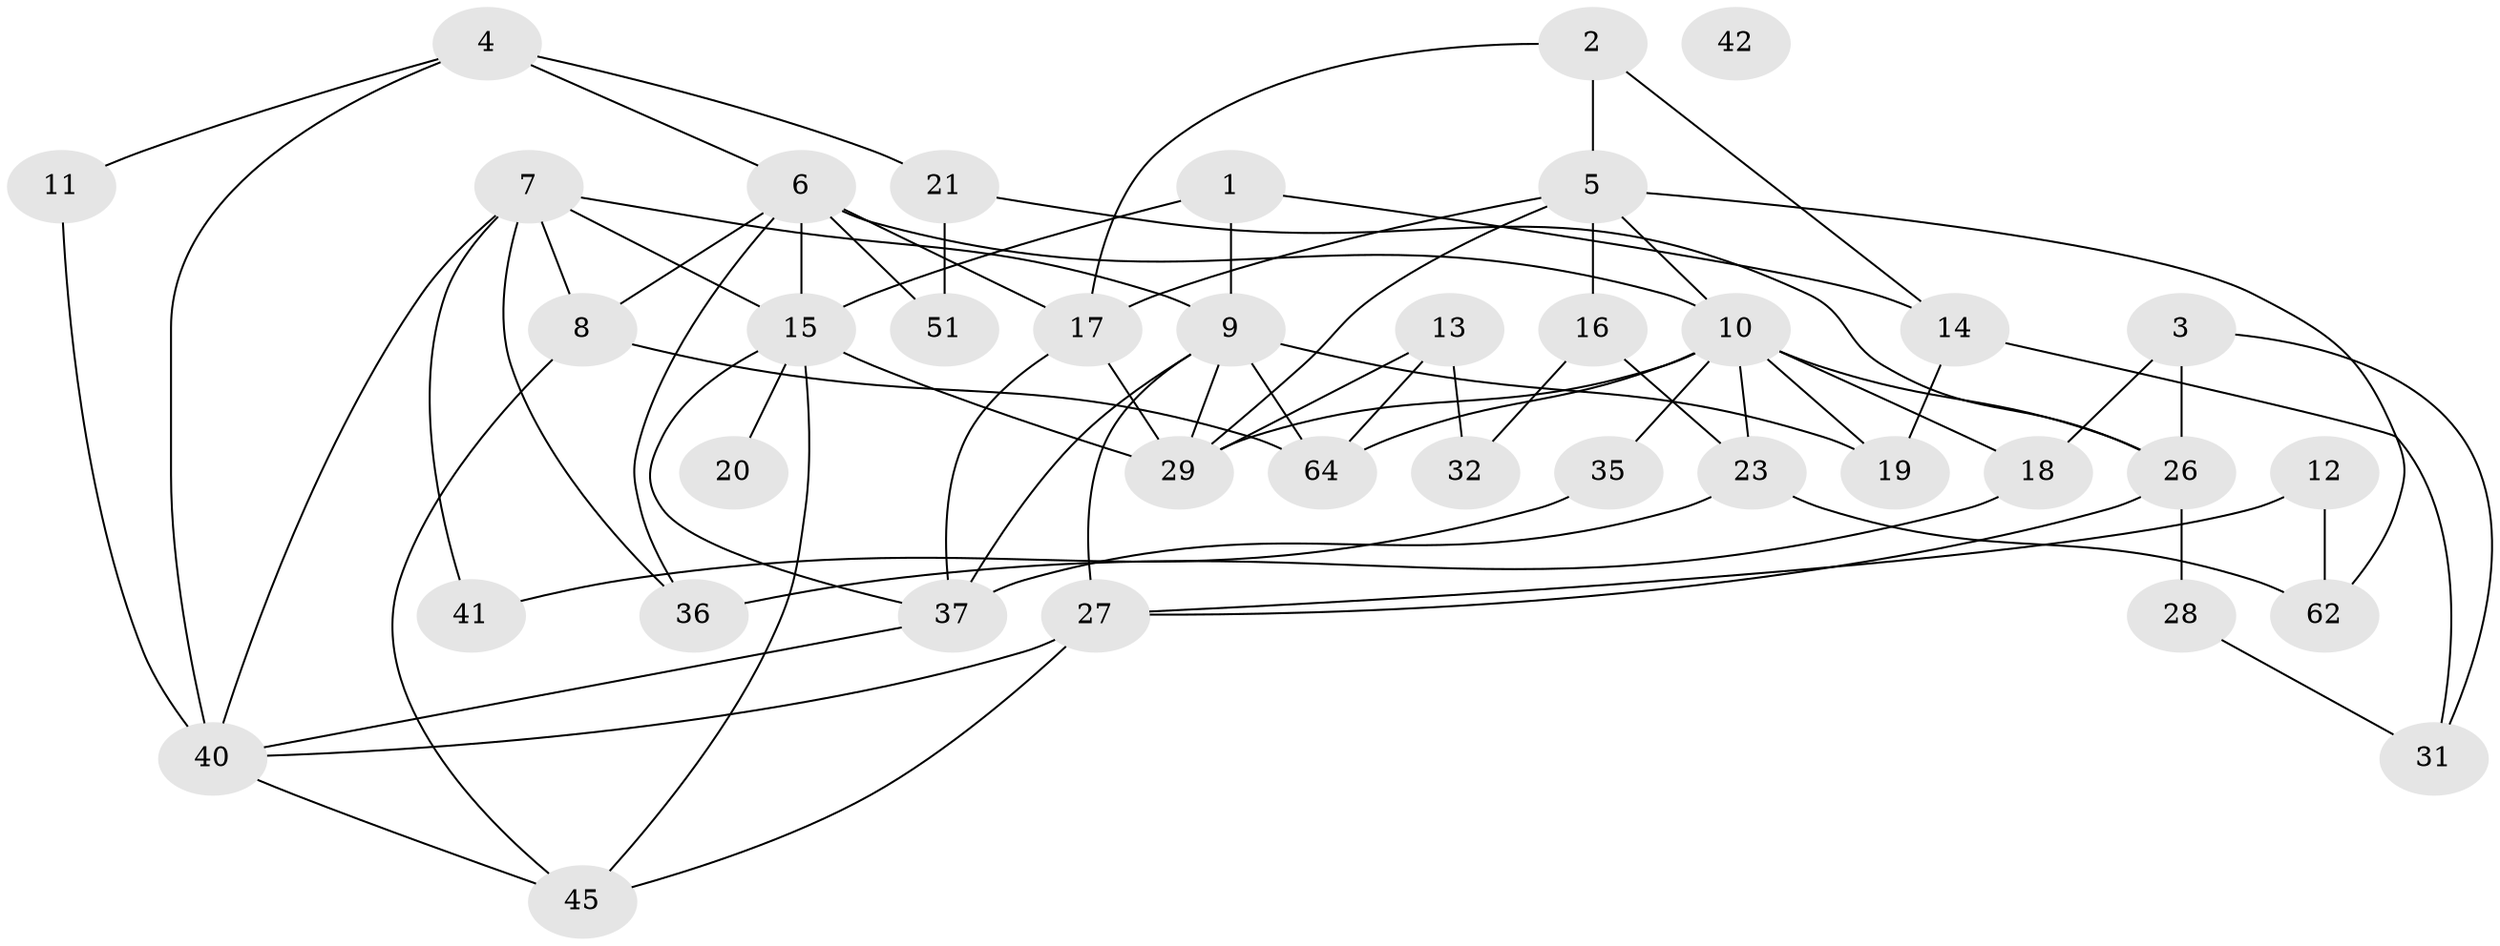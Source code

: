 // Generated by graph-tools (version 1.1) at 2025/23/03/03/25 07:23:29]
// undirected, 38 vertices, 73 edges
graph export_dot {
graph [start="1"]
  node [color=gray90,style=filled];
  1;
  2 [super="+30"];
  3 [super="+55"];
  4 [super="+24"];
  5 [super="+33"];
  6 [super="+34"];
  7 [super="+54"];
  8 [super="+49"];
  9 [super="+43"];
  10 [super="+56"];
  11;
  12 [super="+53"];
  13 [super="+22"];
  14 [super="+48"];
  15 [super="+47"];
  16 [super="+57"];
  17 [super="+25"];
  18;
  19;
  20;
  21 [super="+63"];
  23 [super="+58"];
  26 [super="+38"];
  27;
  28 [super="+46"];
  29 [super="+39"];
  31;
  32 [super="+61"];
  35;
  36 [super="+60"];
  37 [super="+50"];
  40 [super="+44"];
  41 [super="+52"];
  42;
  45 [super="+59"];
  51;
  62;
  64;
  1 -- 15;
  1 -- 9;
  1 -- 14;
  2 -- 5;
  2 -- 14;
  2 -- 17;
  3 -- 18;
  3 -- 26 [weight=2];
  3 -- 31;
  4 -- 21;
  4 -- 6;
  4 -- 11;
  4 -- 40;
  5 -- 17;
  5 -- 62;
  5 -- 29;
  5 -- 10;
  5 -- 16;
  6 -- 10;
  6 -- 15;
  6 -- 17;
  6 -- 8;
  6 -- 51;
  6 -- 36;
  7 -- 8;
  7 -- 9;
  7 -- 15;
  7 -- 40;
  7 -- 41;
  7 -- 36;
  8 -- 64;
  8 -- 45;
  9 -- 19;
  9 -- 64;
  9 -- 27;
  9 -- 29;
  9 -- 37;
  10 -- 35;
  10 -- 64;
  10 -- 29;
  10 -- 18;
  10 -- 19;
  10 -- 23;
  10 -- 26;
  11 -- 40;
  12 -- 27;
  12 -- 62;
  13 -- 32;
  13 -- 29;
  13 -- 64;
  14 -- 19;
  14 -- 31;
  15 -- 20;
  15 -- 29;
  15 -- 45;
  15 -- 37;
  16 -- 32;
  16 -- 23;
  17 -- 37;
  17 -- 29;
  18 -- 36 [weight=2];
  21 -- 51;
  21 -- 26;
  23 -- 62;
  23 -- 37;
  26 -- 27;
  26 -- 28;
  27 -- 40;
  27 -- 45;
  28 -- 31;
  35 -- 41;
  37 -- 40;
  40 -- 45;
}
